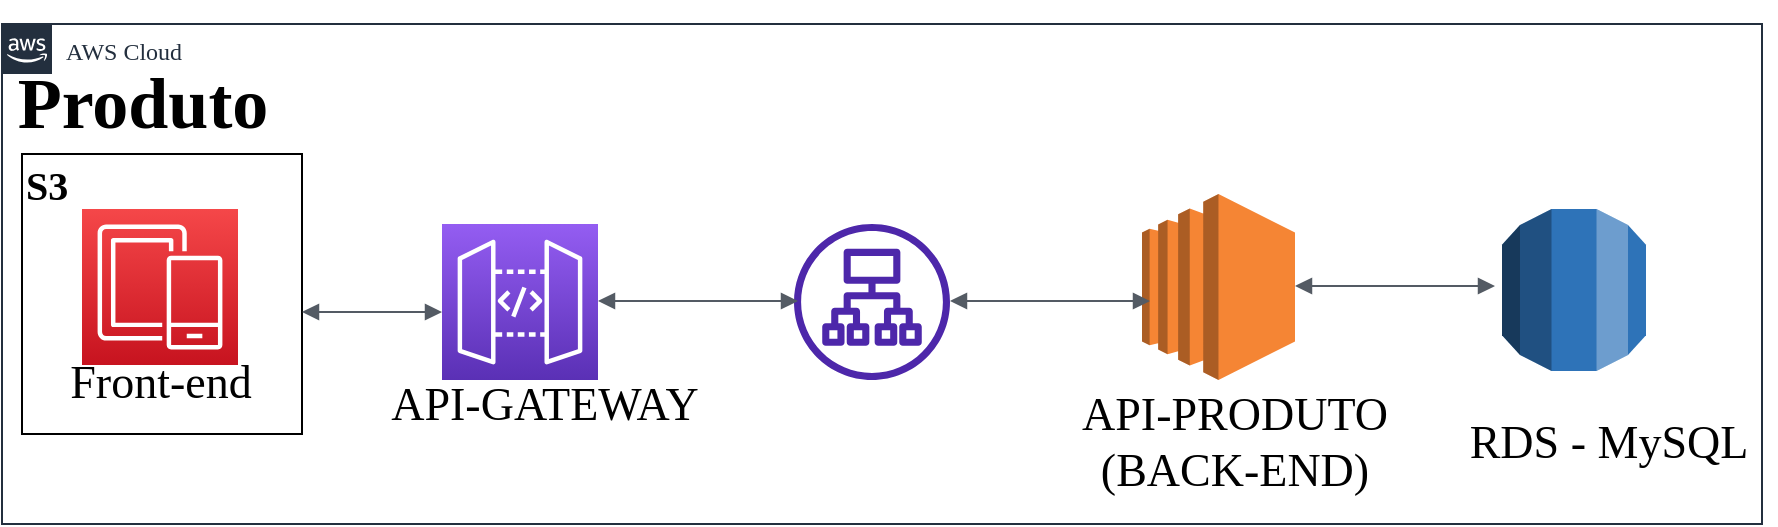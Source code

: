<mxfile version="20.3.0" type="device"><diagram id="Ht1M8jgEwFfnCIfOTk4-" name="Page-1"><mxGraphModel dx="1182" dy="845" grid="1" gridSize="10" guides="1" tooltips="1" connect="1" arrows="1" fold="1" page="1" pageScale="1" pageWidth="1169" pageHeight="827" math="0" shadow="0"><root><mxCell id="0"/><mxCell id="1" parent="0"/><mxCell id="AvsS02FSvyWLkqmx_PMI-2" value="&lt;h2&gt;&lt;font face=&quot;Times New Roman&quot;&gt;Produto&lt;/font&gt;&lt;/h2&gt;" style="text;strokeColor=none;fillColor=none;html=1;fontSize=24;fontStyle=1;verticalAlign=middle;align=center;" vertex="1" parent="1"><mxGeometry x="100" y="130" width="100" height="40" as="geometry"/></mxCell><mxCell id="AvsS02FSvyWLkqmx_PMI-4" value="AWS Cloud" style="points=[[0,0],[0.25,0],[0.5,0],[0.75,0],[1,0],[1,0.25],[1,0.5],[1,0.75],[1,1],[0.75,1],[0.5,1],[0.25,1],[0,1],[0,0.75],[0,0.5],[0,0.25]];outlineConnect=0;gradientColor=none;html=1;whiteSpace=wrap;fontSize=12;fontStyle=0;container=1;pointerEvents=0;collapsible=0;recursiveResize=0;shape=mxgraph.aws4.group;grIcon=mxgraph.aws4.group_aws_cloud_alt;strokeColor=#232F3E;fillColor=none;verticalAlign=top;align=left;spacingLeft=30;fontColor=#232F3E;dashed=0;fontFamily=Garamond;" vertex="1" parent="1"><mxGeometry x="80" y="110" width="880" height="250" as="geometry"/></mxCell><mxCell id="AvsS02FSvyWLkqmx_PMI-3" value="" style="whiteSpace=wrap;html=1;aspect=fixed;fontFamily=Garamond;" vertex="1" parent="AvsS02FSvyWLkqmx_PMI-4"><mxGeometry x="10" y="65" width="140" height="140" as="geometry"/></mxCell><mxCell id="AvsS02FSvyWLkqmx_PMI-12" value="" style="edgeStyle=orthogonalEdgeStyle;html=1;endArrow=block;elbow=vertical;startArrow=block;startFill=1;endFill=1;strokeColor=#545B64;rounded=0;fontFamily=Times New Roman;fontSize=23;" edge="1" parent="AvsS02FSvyWLkqmx_PMI-4"><mxGeometry width="100" relative="1" as="geometry"><mxPoint x="150" y="144" as="sourcePoint"/><mxPoint x="220" y="144" as="targetPoint"/></mxGeometry></mxCell><mxCell id="AvsS02FSvyWLkqmx_PMI-14" value="&lt;h2 style=&quot;&quot;&gt;&lt;font face=&quot;Times New Roman&quot; style=&quot;font-size: 23px; font-weight: normal;&quot;&gt;API-GATEWAY&lt;/font&gt;&lt;/h2&gt;" style="text;strokeColor=none;fillColor=none;html=1;fontSize=24;fontStyle=1;verticalAlign=middle;align=center;" vertex="1" parent="AvsS02FSvyWLkqmx_PMI-4"><mxGeometry x="180" y="165" width="181" height="40" as="geometry"/></mxCell><mxCell id="AvsS02FSvyWLkqmx_PMI-15" value="" style="sketch=0;points=[[0,0,0],[0.25,0,0],[0.5,0,0],[0.75,0,0],[1,0,0],[0,1,0],[0.25,1,0],[0.5,1,0],[0.75,1,0],[1,1,0],[0,0.25,0],[0,0.5,0],[0,0.75,0],[1,0.25,0],[1,0.5,0],[1,0.75,0]];outlineConnect=0;fontColor=#232F3E;gradientColor=#945DF2;gradientDirection=north;fillColor=#5A30B5;strokeColor=#ffffff;dashed=0;verticalLabelPosition=bottom;verticalAlign=top;align=center;html=1;fontSize=12;fontStyle=0;aspect=fixed;shape=mxgraph.aws4.resourceIcon;resIcon=mxgraph.aws4.api_gateway;shadow=0;strokeWidth=2;fontFamily=Times New Roman;" vertex="1" parent="AvsS02FSvyWLkqmx_PMI-4"><mxGeometry x="220" y="100" width="78" height="78" as="geometry"/></mxCell><mxCell id="AvsS02FSvyWLkqmx_PMI-16" value="" style="sketch=0;outlineConnect=0;fontColor=#232F3E;gradientColor=none;fillColor=#4D27AA;strokeColor=none;dashed=0;verticalLabelPosition=bottom;verticalAlign=top;align=center;html=1;fontSize=12;fontStyle=0;aspect=fixed;pointerEvents=1;shape=mxgraph.aws4.application_load_balancer;shadow=0;strokeWidth=2;fontFamily=Times New Roman;" vertex="1" parent="AvsS02FSvyWLkqmx_PMI-4"><mxGeometry x="396" y="100" width="78" height="78" as="geometry"/></mxCell><mxCell id="AvsS02FSvyWLkqmx_PMI-17" value="" style="edgeStyle=orthogonalEdgeStyle;html=1;endArrow=block;elbow=vertical;startArrow=block;startFill=1;endFill=1;strokeColor=#545B64;rounded=0;fontFamily=Times New Roman;fontSize=23;" edge="1" parent="AvsS02FSvyWLkqmx_PMI-4"><mxGeometry width="100" relative="1" as="geometry"><mxPoint x="298" y="138.5" as="sourcePoint"/><mxPoint x="398" y="138.5" as="targetPoint"/><Array as="points"><mxPoint x="328" y="138.5"/><mxPoint x="328" y="138.5"/></Array></mxGeometry></mxCell><mxCell id="AvsS02FSvyWLkqmx_PMI-19" value="" style="outlineConnect=0;dashed=0;verticalLabelPosition=bottom;verticalAlign=top;align=center;html=1;shape=mxgraph.aws3.ec2;fillColor=#F58534;gradientColor=none;shadow=0;sketch=0;strokeWidth=2;fontFamily=Times New Roman;fontSize=23;" vertex="1" parent="AvsS02FSvyWLkqmx_PMI-4"><mxGeometry x="570" y="85" width="76.5" height="93" as="geometry"/></mxCell><mxCell id="AvsS02FSvyWLkqmx_PMI-21" value="" style="edgeStyle=orthogonalEdgeStyle;html=1;endArrow=block;elbow=vertical;startArrow=block;startFill=1;endFill=1;strokeColor=#545B64;rounded=0;fontFamily=Times New Roman;fontSize=23;" edge="1" parent="AvsS02FSvyWLkqmx_PMI-4"><mxGeometry width="100" relative="1" as="geometry"><mxPoint x="474" y="138.5" as="sourcePoint"/><mxPoint x="574" y="138.5" as="targetPoint"/><Array as="points"><mxPoint x="474" y="138.5"/></Array></mxGeometry></mxCell><mxCell id="AvsS02FSvyWLkqmx_PMI-22" value="API-PRODUTO&lt;br&gt;(BACK-END)" style="text;html=1;strokeColor=none;fillColor=none;align=center;verticalAlign=middle;whiteSpace=wrap;rounded=0;shadow=0;sketch=0;strokeWidth=2;fontFamily=Times New Roman;fontSize=23;" vertex="1" parent="AvsS02FSvyWLkqmx_PMI-4"><mxGeometry x="533.25" y="194" width="166.75" height="30" as="geometry"/></mxCell><mxCell id="AvsS02FSvyWLkqmx_PMI-10" value="&lt;h2 style=&quot;&quot;&gt;&lt;font face=&quot;Times New Roman&quot; style=&quot;font-size: 23px; font-weight: normal;&quot;&gt;Front-end&lt;/font&gt;&lt;/h2&gt;" style="text;strokeColor=none;fillColor=none;html=1;fontSize=24;fontStyle=1;verticalAlign=middle;align=center;" vertex="1" parent="AvsS02FSvyWLkqmx_PMI-4"><mxGeometry x="29" y="154" width="100" height="40" as="geometry"/></mxCell><mxCell id="AvsS02FSvyWLkqmx_PMI-18" value="" style="sketch=0;points=[[0,0,0],[0.25,0,0],[0.5,0,0],[0.75,0,0],[1,0,0],[0,1,0],[0.25,1,0],[0.5,1,0],[0.75,1,0],[1,1,0],[0,0.25,0],[0,0.5,0],[0,0.75,0],[1,0.25,0],[1,0.5,0],[1,0.75,0]];outlineConnect=0;fontColor=#232F3E;gradientColor=#F54749;gradientDirection=north;fillColor=#C7131F;strokeColor=#ffffff;dashed=0;verticalLabelPosition=bottom;verticalAlign=top;align=center;html=1;fontSize=12;fontStyle=0;aspect=fixed;shape=mxgraph.aws4.resourceIcon;resIcon=mxgraph.aws4.mobile;shadow=0;strokeWidth=2;fontFamily=Times New Roman;" vertex="1" parent="AvsS02FSvyWLkqmx_PMI-4"><mxGeometry x="40" y="92.5" width="78" height="78" as="geometry"/></mxCell><mxCell id="AvsS02FSvyWLkqmx_PMI-11" value="&lt;font face=&quot;Times New Roman&quot; style=&quot;font-size: 20px;&quot;&gt;S3&lt;/font&gt;" style="text;strokeColor=none;fillColor=none;html=1;fontSize=24;fontStyle=1;verticalAlign=middle;align=left;" vertex="1" parent="AvsS02FSvyWLkqmx_PMI-4"><mxGeometry x="10" y="60" width="30" height="40" as="geometry"/></mxCell><mxCell id="AvsS02FSvyWLkqmx_PMI-24" value="" style="edgeStyle=orthogonalEdgeStyle;html=1;endArrow=block;elbow=vertical;startArrow=block;startFill=1;endFill=1;strokeColor=#545B64;rounded=0;fontFamily=Times New Roman;fontSize=23;" edge="1" parent="AvsS02FSvyWLkqmx_PMI-4"><mxGeometry width="100" relative="1" as="geometry"><mxPoint x="646.5" y="131" as="sourcePoint"/><mxPoint x="746.5" y="131" as="targetPoint"/><Array as="points"><mxPoint x="646.5" y="131"/></Array></mxGeometry></mxCell><mxCell id="AvsS02FSvyWLkqmx_PMI-25" value="" style="outlineConnect=0;dashed=0;verticalLabelPosition=bottom;verticalAlign=top;align=center;html=1;shape=mxgraph.aws3.rds;fillColor=#2E73B8;gradientColor=none;shadow=0;sketch=0;strokeWidth=2;fontFamily=Times New Roman;fontSize=20;" vertex="1" parent="AvsS02FSvyWLkqmx_PMI-4"><mxGeometry x="750" y="92.5" width="72" height="81" as="geometry"/></mxCell><mxCell id="AvsS02FSvyWLkqmx_PMI-26" value="RDS - MySQL" style="text;html=1;strokeColor=none;fillColor=none;align=center;verticalAlign=middle;whiteSpace=wrap;rounded=0;shadow=0;sketch=0;strokeWidth=2;fontFamily=Times New Roman;fontSize=23;" vertex="1" parent="AvsS02FSvyWLkqmx_PMI-4"><mxGeometry x="720" y="194" width="166.75" height="30" as="geometry"/></mxCell></root></mxGraphModel></diagram></mxfile>